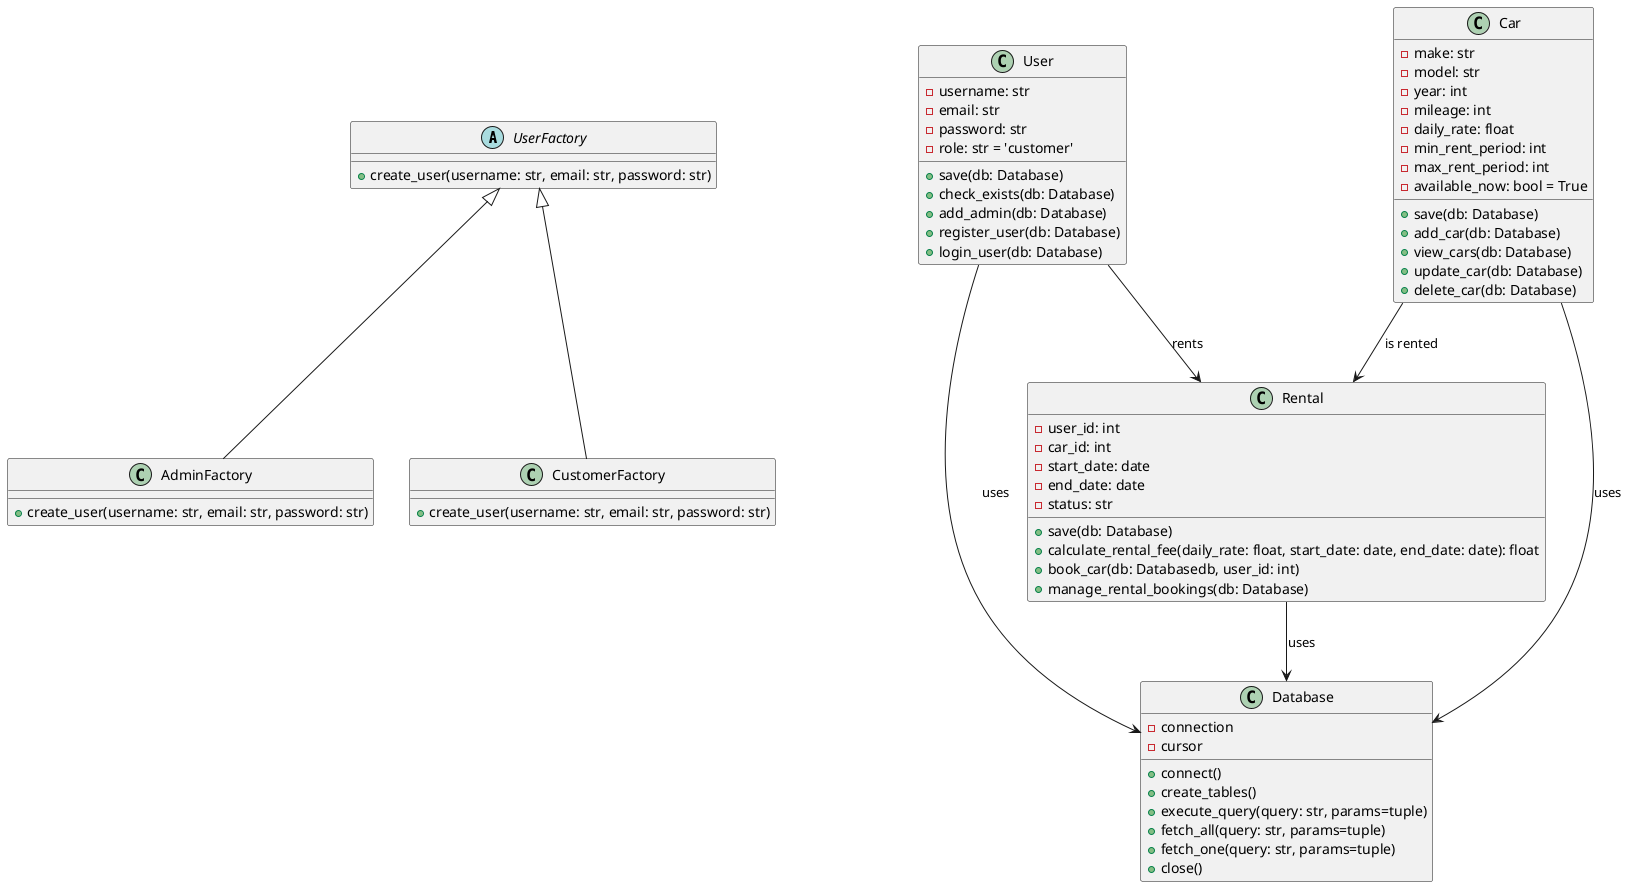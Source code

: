 @startuml
' Define abstract class UserFactory
abstract class UserFactory {
    +create_user(username: str, email: str, password: str)
}

' Define concrete factories inheriting from UserFactory
class AdminFactory {
    +create_user(username: str, email: str, password: str)
}

class CustomerFactory {
    +create_user(username: str, email: str, password: str)
}

' UserFactory relationships
UserFactory <|-- AdminFactory
UserFactory <|-- CustomerFactory

' Define User class
class User {
    -username: str
    -email: str
    -password: str
    -role: str = 'customer'
    +save(db: Database)
    +check_exists(db: Database)
    +add_admin(db: Database)
    +register_user(db: Database)
    +login_user(db: Database)
}

' Define Car class
class Car {
    -make: str
    -model: str
    -year: int
    -mileage: int
    -daily_rate: float
    -min_rent_period: int
    -max_rent_period: int
    -available_now: bool = True
    +save(db: Database)
    +add_car(db: Database)
    +view_cars(db: Database)
    +update_car(db: Database)
    +delete_car(db: Database)
}

' Define Rental class
class Rental {
    -user_id: int
    -car_id: int
    -start_date: date
    -end_date: date
    -status: str
    +save(db: Database)
    +calculate_rental_fee(daily_rate: float, start_date: date, end_date: date): float
    +book_car(db: Databasedb, user_id: int)
    +manage_rental_bookings(db: Database)
}

' Define Database class
class Database {
    -connection
    -cursor
    +connect()
    +create_tables()
    +execute_query(query: str, params=tuple)
    +fetch_all(query: str, params=tuple)
    +fetch_one(query: str, params=tuple)
    +close()
}

' Define relationships between classes
User --> Database : uses
Car --> Database : uses
Rental --> Database : uses

' Add associations
User --> Rental : rents
Car --> Rental : is rented
@enduml
